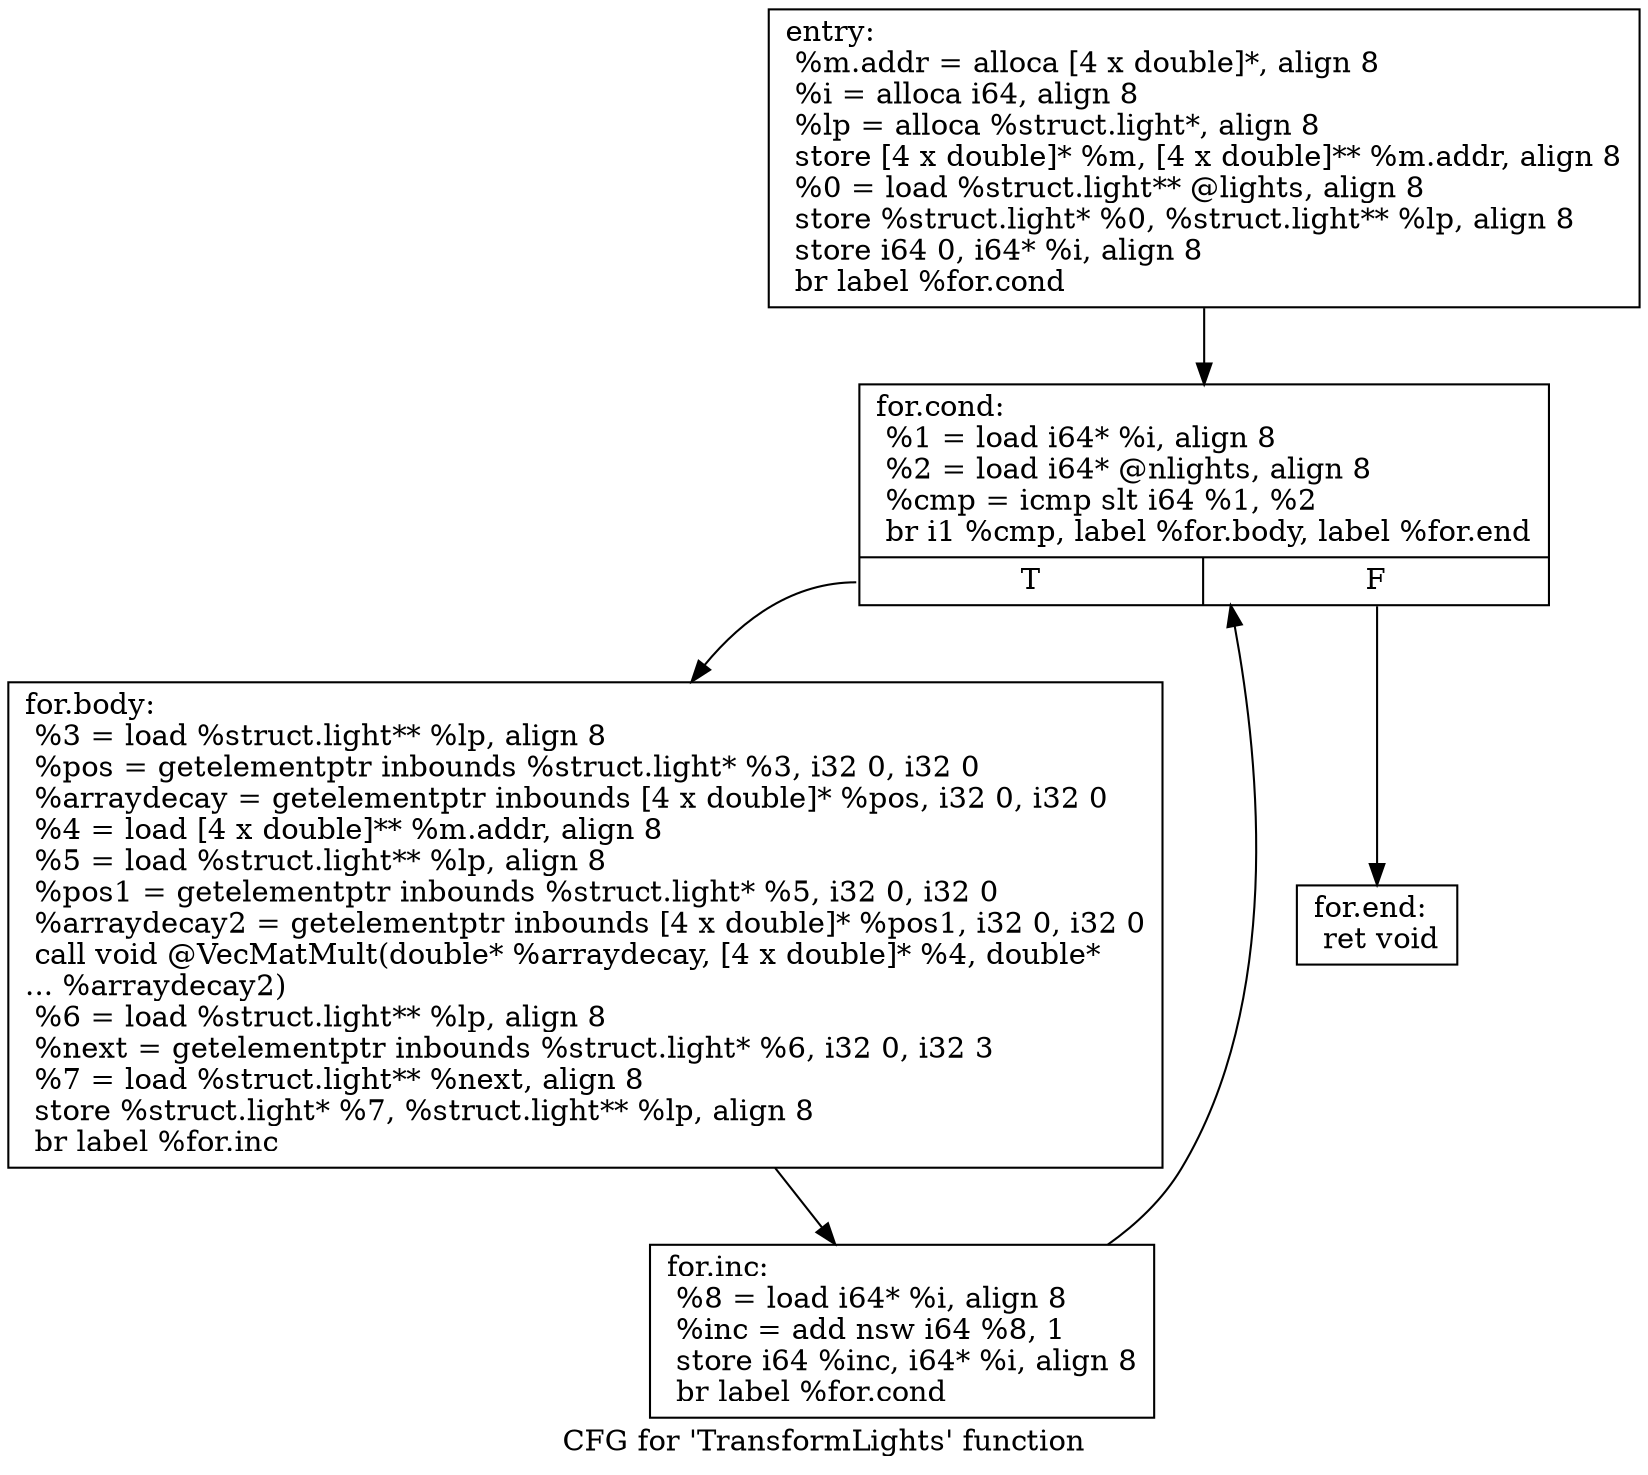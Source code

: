 digraph "CFG for 'TransformLights' function" {
	label="CFG for 'TransformLights' function";

	Node0x5eb4740 [shape=record,label="{entry:\l  %m.addr = alloca [4 x double]*, align 8\l  %i = alloca i64, align 8\l  %lp = alloca %struct.light*, align 8\l  store [4 x double]* %m, [4 x double]** %m.addr, align 8\l  %0 = load %struct.light** @lights, align 8\l  store %struct.light* %0, %struct.light** %lp, align 8\l  store i64 0, i64* %i, align 8\l  br label %for.cond\l}"];
	Node0x5eb4740 -> Node0x5ec9be0;
	Node0x5ec9be0 [shape=record,label="{for.cond:                                         \l  %1 = load i64* %i, align 8\l  %2 = load i64* @nlights, align 8\l  %cmp = icmp slt i64 %1, %2\l  br i1 %cmp, label %for.body, label %for.end\l|{<s0>T|<s1>F}}"];
	Node0x5ec9be0:s0 -> Node0x5ec9c30;
	Node0x5ec9be0:s1 -> Node0x5ec9cd0;
	Node0x5ec9c30 [shape=record,label="{for.body:                                         \l  %3 = load %struct.light** %lp, align 8\l  %pos = getelementptr inbounds %struct.light* %3, i32 0, i32 0\l  %arraydecay = getelementptr inbounds [4 x double]* %pos, i32 0, i32 0\l  %4 = load [4 x double]** %m.addr, align 8\l  %5 = load %struct.light** %lp, align 8\l  %pos1 = getelementptr inbounds %struct.light* %5, i32 0, i32 0\l  %arraydecay2 = getelementptr inbounds [4 x double]* %pos1, i32 0, i32 0\l  call void @VecMatMult(double* %arraydecay, [4 x double]* %4, double*\l... %arraydecay2)\l  %6 = load %struct.light** %lp, align 8\l  %next = getelementptr inbounds %struct.light* %6, i32 0, i32 3\l  %7 = load %struct.light** %next, align 8\l  store %struct.light* %7, %struct.light** %lp, align 8\l  br label %for.inc\l}"];
	Node0x5ec9c30 -> Node0x5ec9c80;
	Node0x5ec9c80 [shape=record,label="{for.inc:                                          \l  %8 = load i64* %i, align 8\l  %inc = add nsw i64 %8, 1\l  store i64 %inc, i64* %i, align 8\l  br label %for.cond\l}"];
	Node0x5ec9c80 -> Node0x5ec9be0;
	Node0x5ec9cd0 [shape=record,label="{for.end:                                          \l  ret void\l}"];
}

